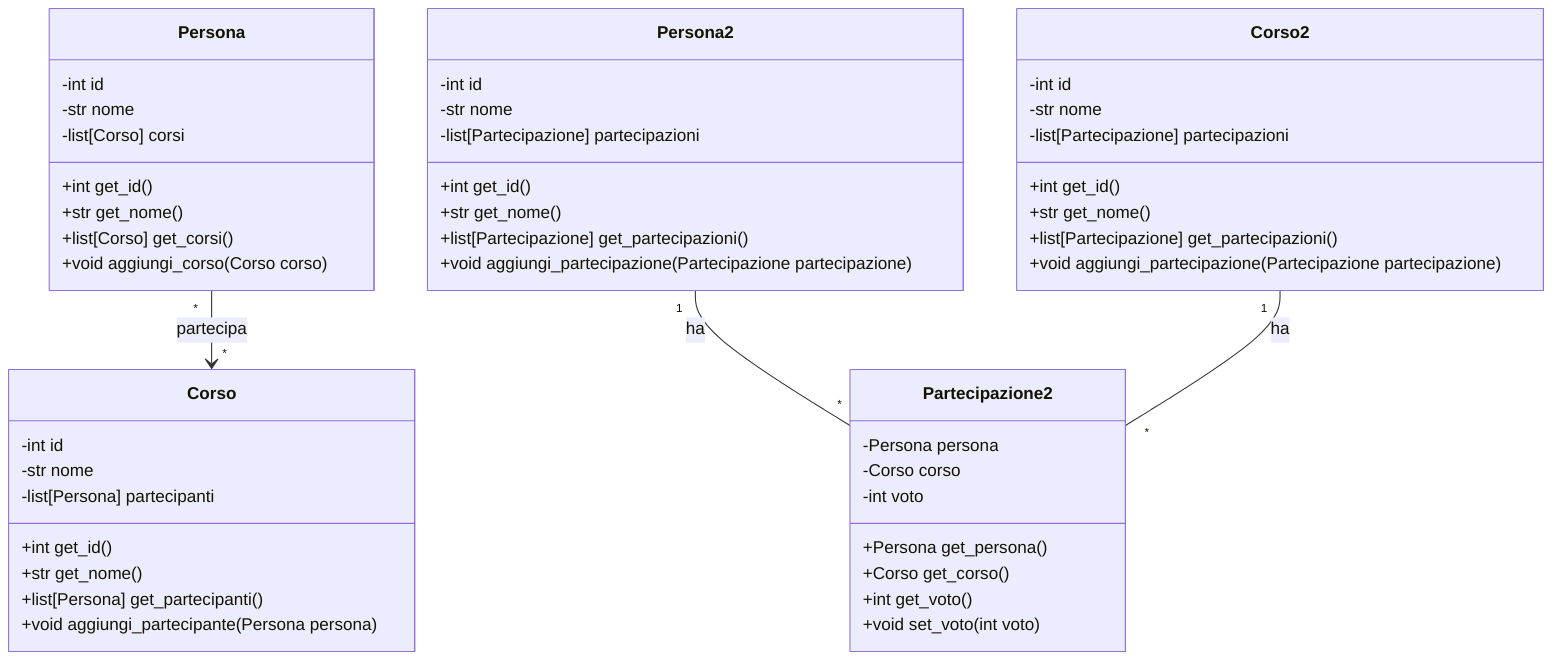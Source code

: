 classDiagram
    class Persona {
        -int id
        -str nome
        -list[Corso] corsi
        +int get_id()
        +str get_nome()
        +list[Corso] get_corsi()
        +void aggiungi_corso(Corso corso)
    }

    class Corso {
        -int id
        -str nome
        -list[Persona] partecipanti
        +int get_id()
        +str get_nome()
        +list[Persona] get_partecipanti()
        +void aggiungi_partecipante(Persona persona)
    }

    Persona "*" --> "*" Corso : partecipa


    class Persona2 {
        -int id
        -str nome
        -list[Partecipazione] partecipazioni
        +int get_id()
        +str get_nome()
        +list[Partecipazione] get_partecipazioni()
        +void aggiungi_partecipazione(Partecipazione partecipazione)
    }

    class Corso2 {
        -int id
        -str nome
        -list[Partecipazione] partecipazioni
        +int get_id()
        +str get_nome()
        +list[Partecipazione] get_partecipazioni()
        +void aggiungi_partecipazione(Partecipazione partecipazione)
    }

    class Partecipazione2 {
        -Persona persona
        -Corso corso
        -int voto
        +Persona get_persona()
        +Corso get_corso()
        +int get_voto()
        +void set_voto(int voto)
    }

    Persona2 "1" -- "*" Partecipazione2 : ha
    Corso2 "1" -- "*" Partecipazione2 : ha